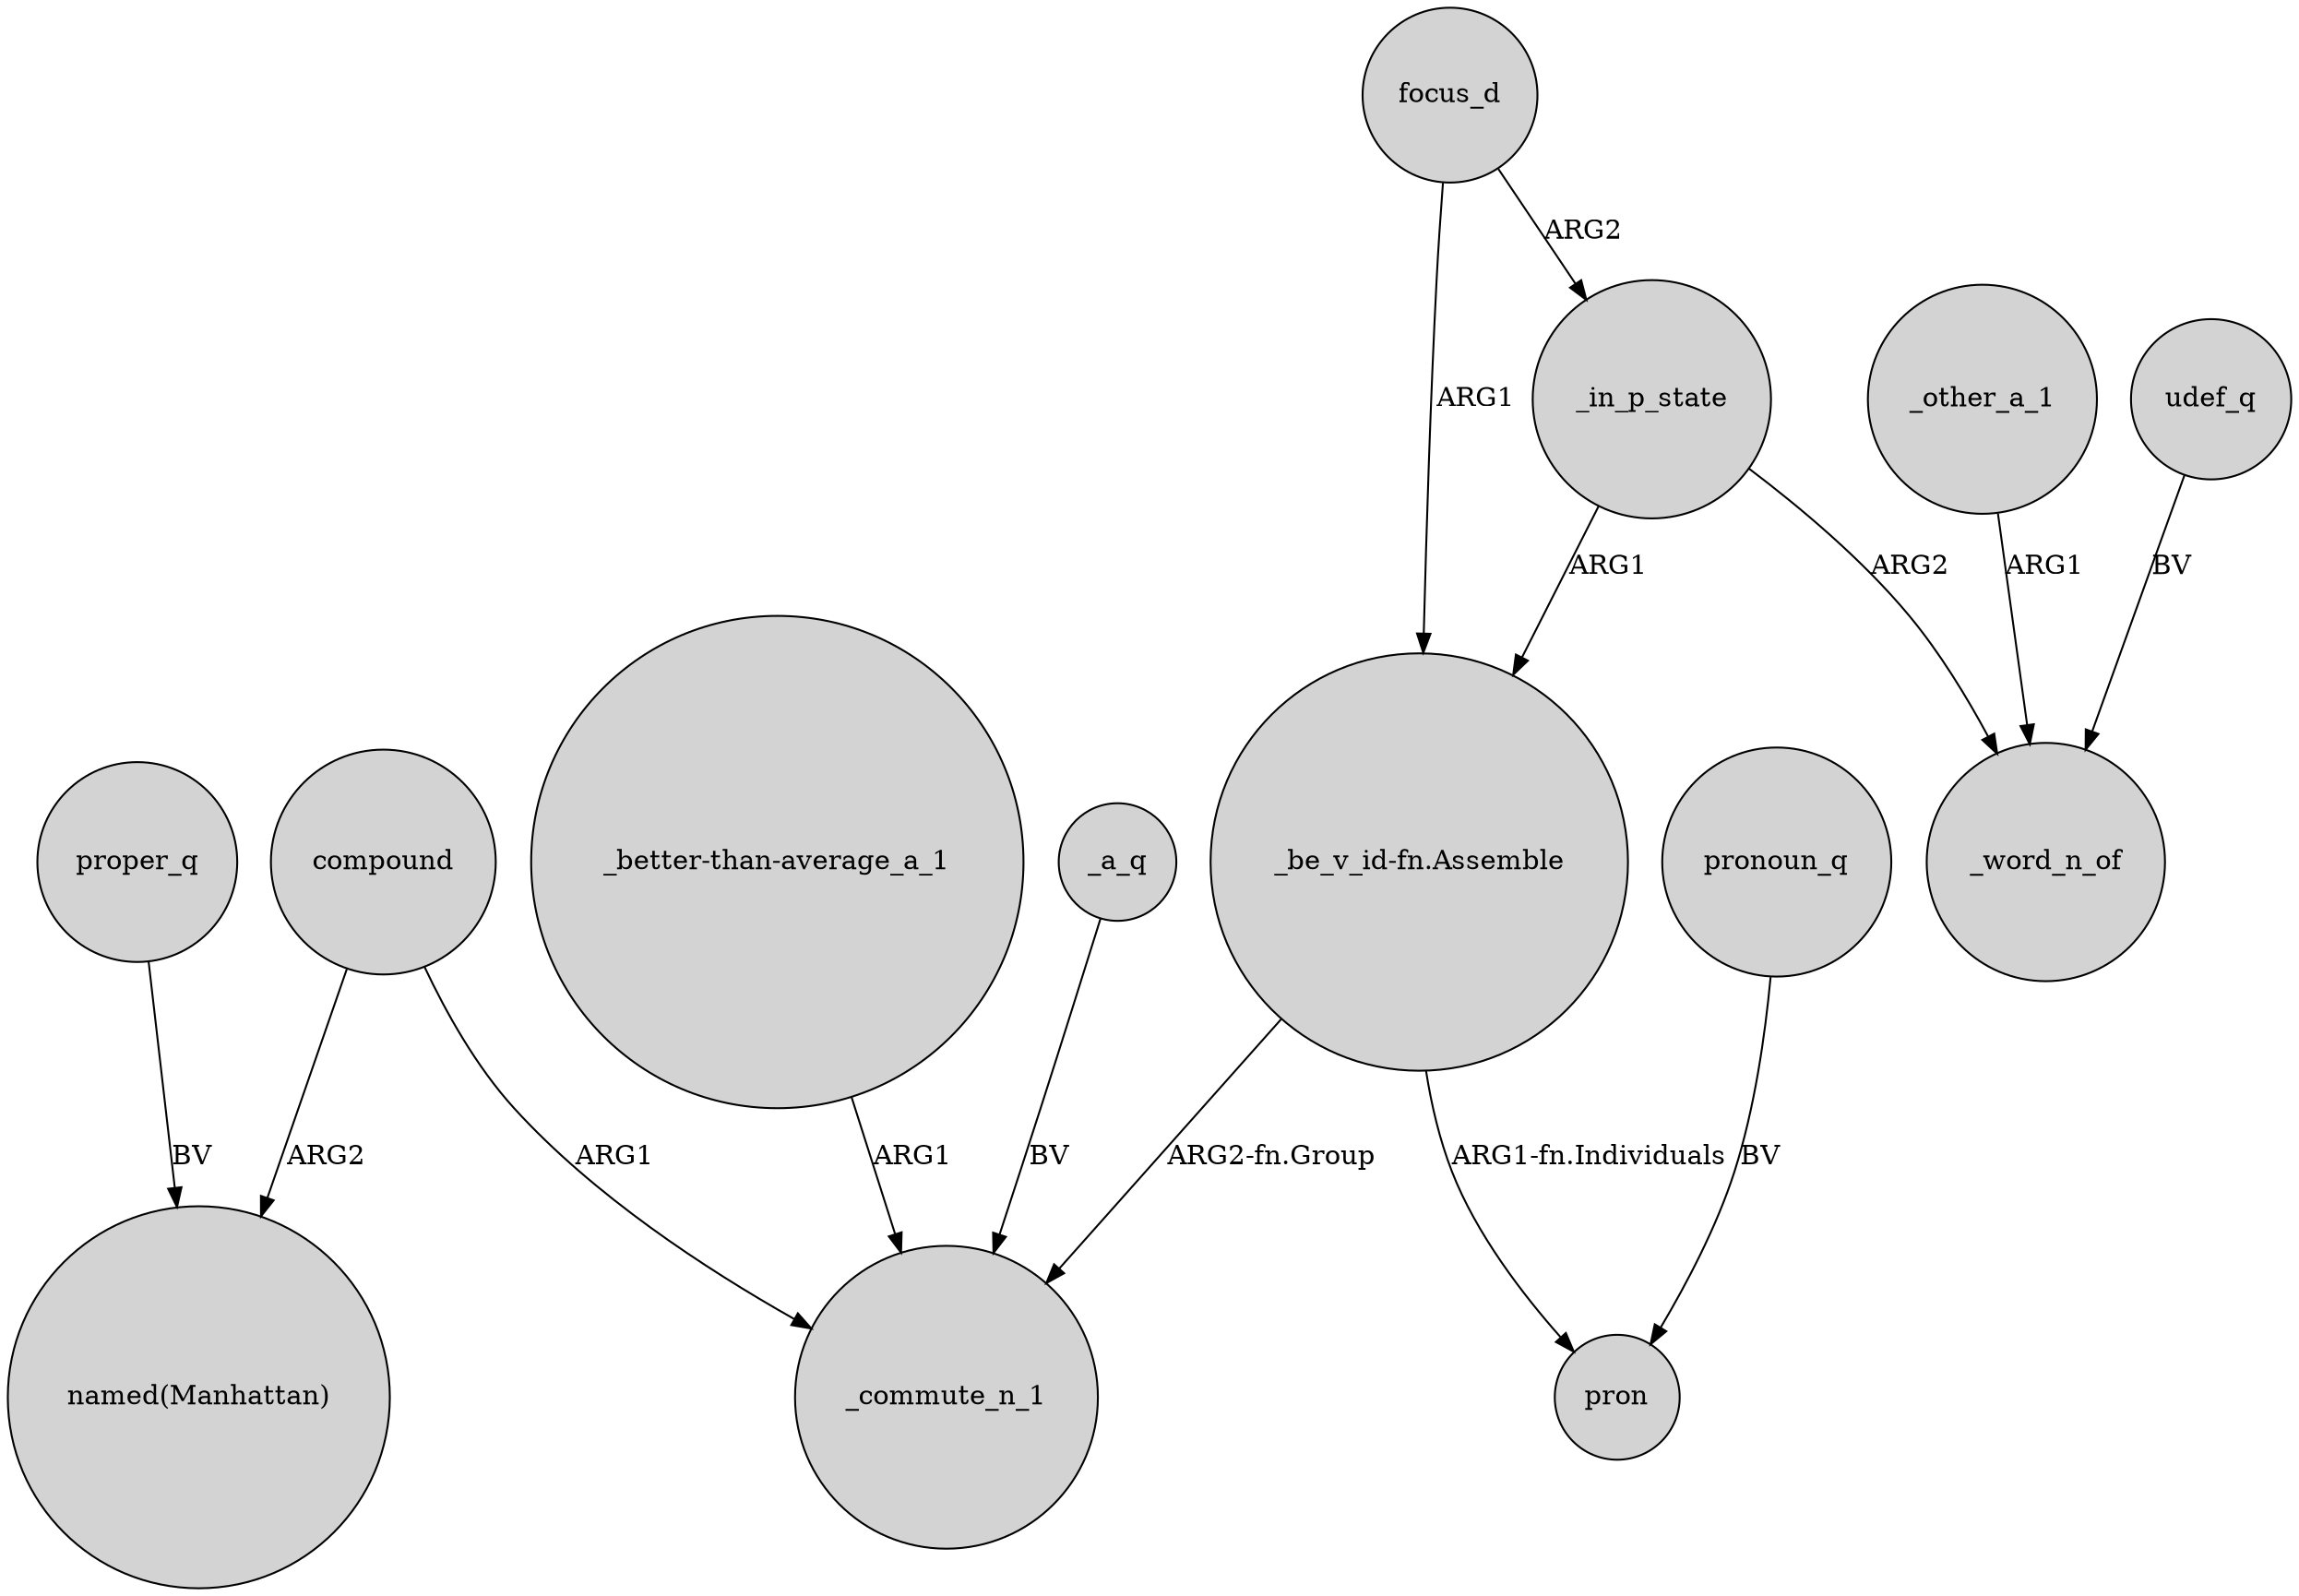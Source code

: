 digraph {
	node [shape=circle style=filled]
	"_better-than-average_a_1" -> _commute_n_1 [label=ARG1]
	compound -> "named(Manhattan)" [label=ARG2]
	udef_q -> _word_n_of [label=BV]
	focus_d -> "_be_v_id-fn.Assemble" [label=ARG1]
	proper_q -> "named(Manhattan)" [label=BV]
	_a_q -> _commute_n_1 [label=BV]
	_other_a_1 -> _word_n_of [label=ARG1]
	focus_d -> _in_p_state [label=ARG2]
	_in_p_state -> "_be_v_id-fn.Assemble" [label=ARG1]
	"_be_v_id-fn.Assemble" -> pron [label="ARG1-fn.Individuals"]
	"_be_v_id-fn.Assemble" -> _commute_n_1 [label="ARG2-fn.Group"]
	compound -> _commute_n_1 [label=ARG1]
	pronoun_q -> pron [label=BV]
	_in_p_state -> _word_n_of [label=ARG2]
}
